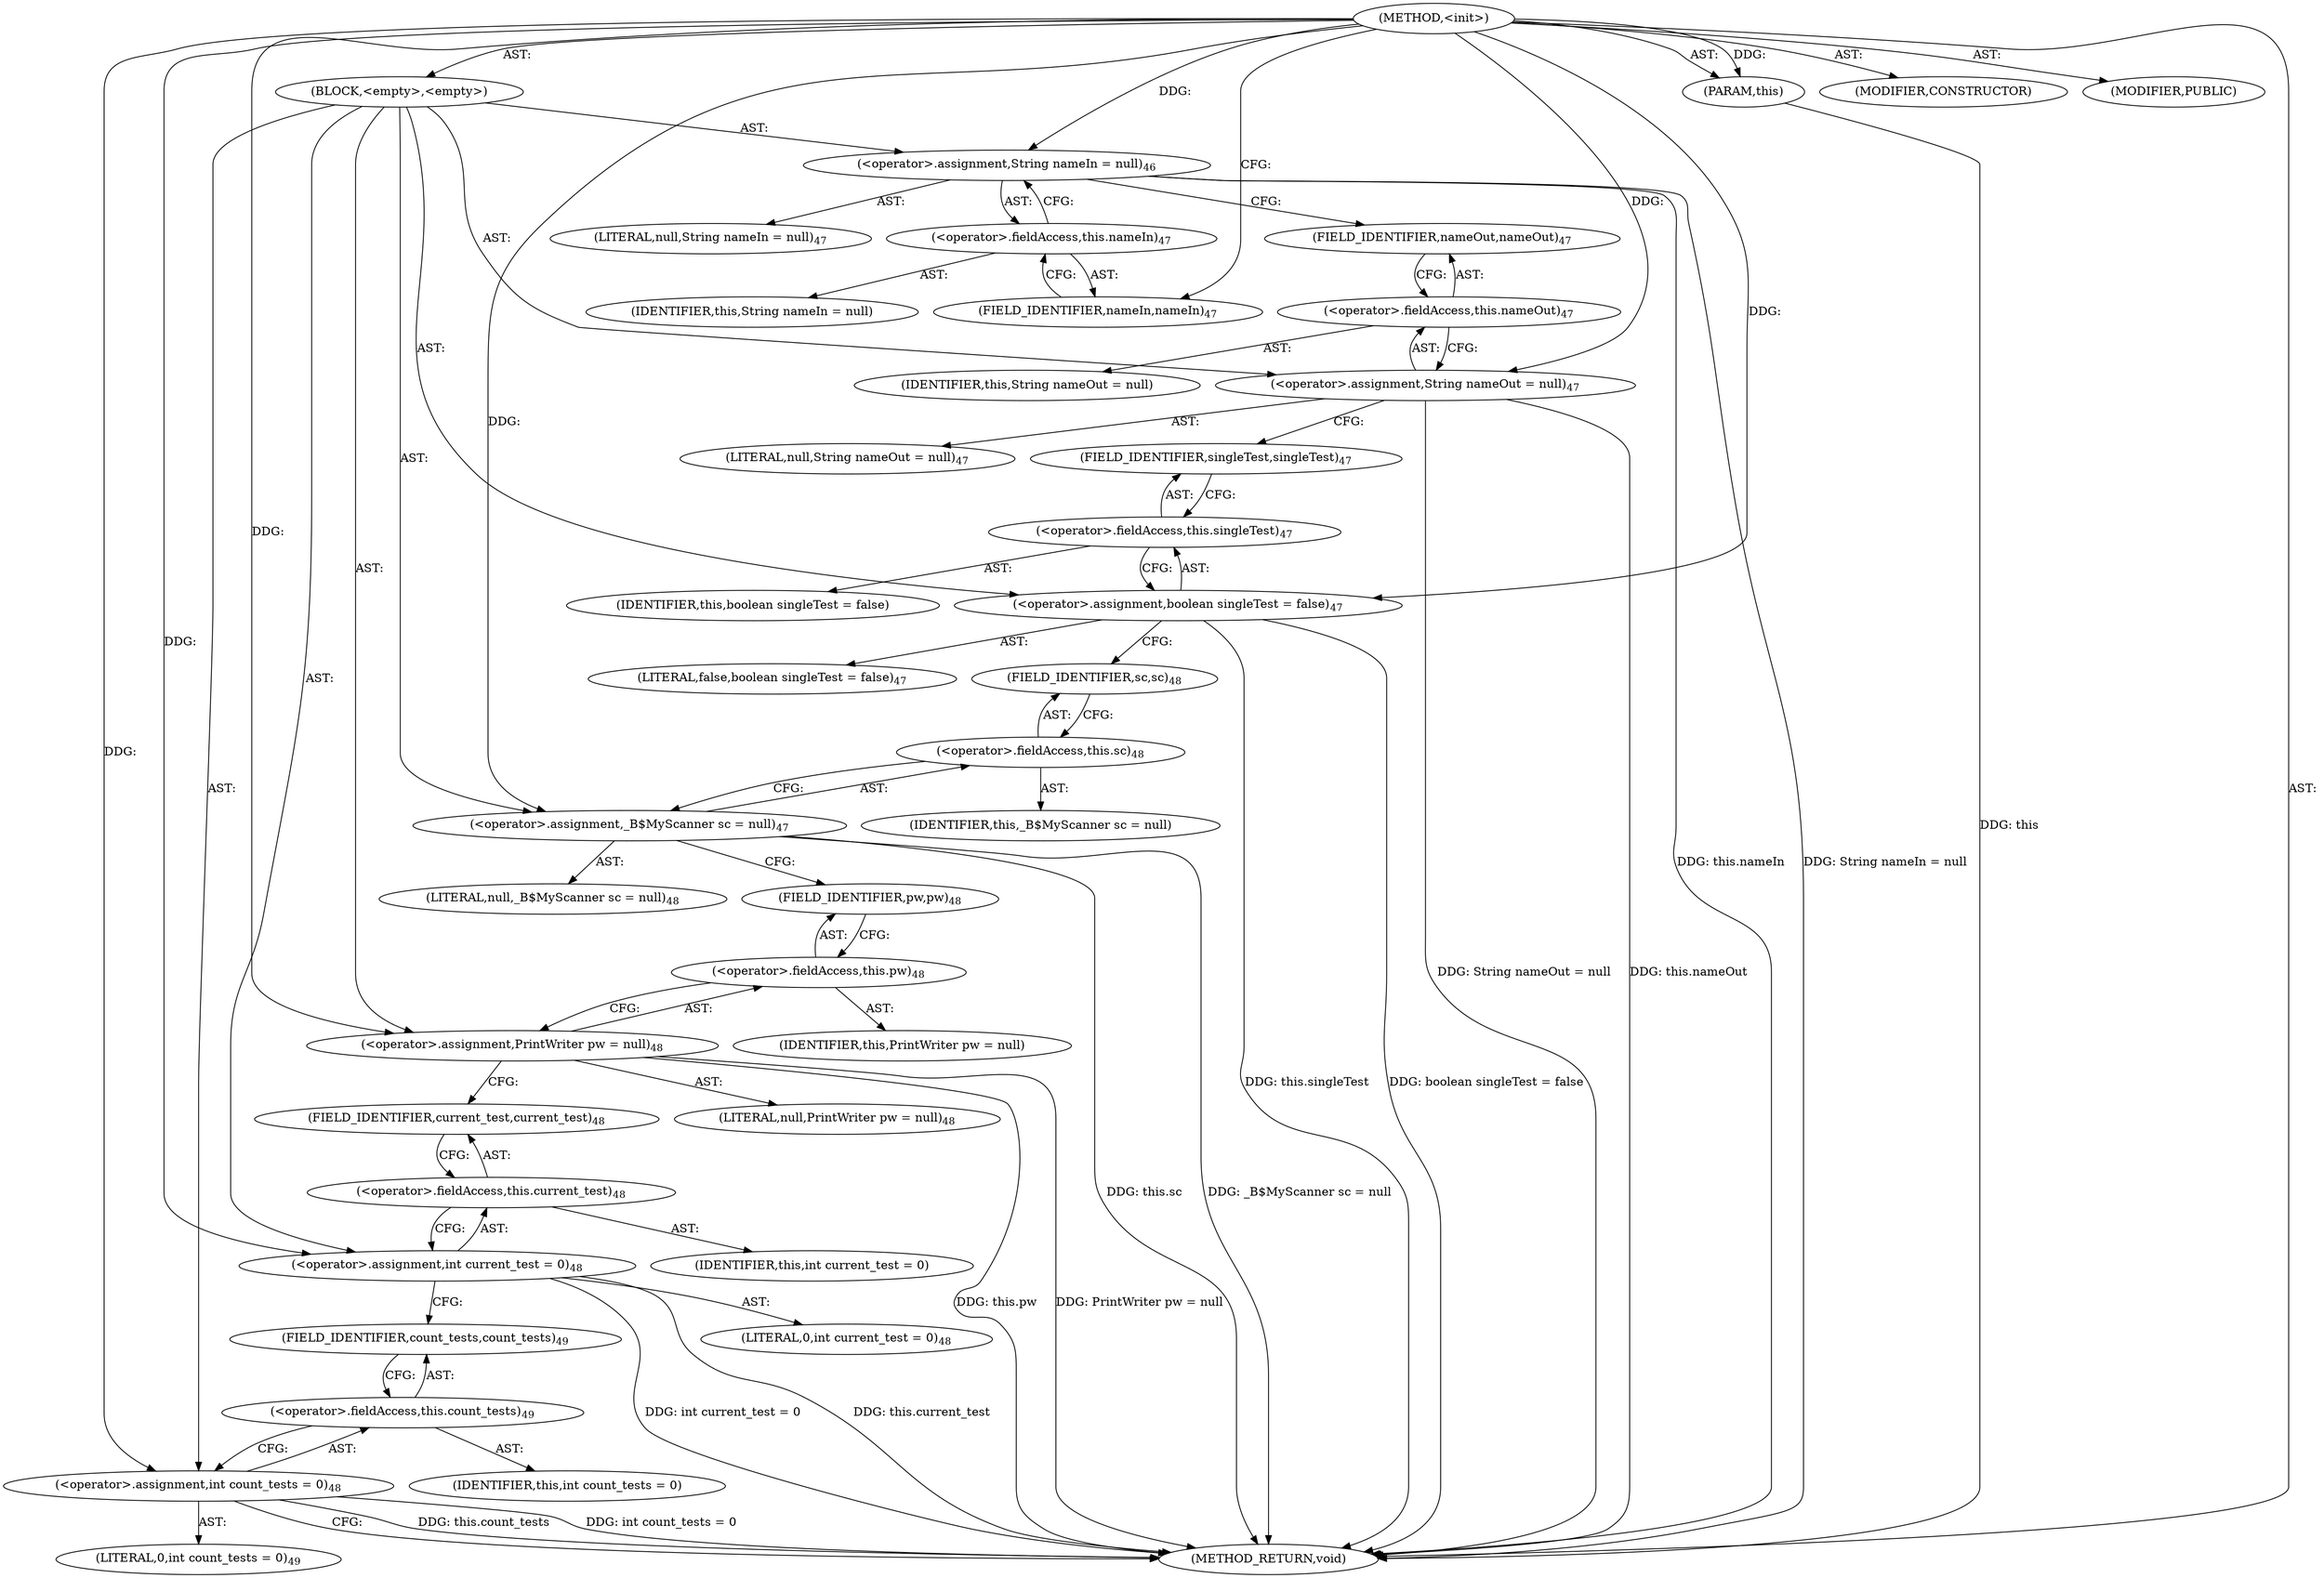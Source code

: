 digraph "&lt;init&gt;" {  
"900" [label = <(METHOD,&lt;init&gt;)> ]
"901" [label = <(PARAM,this)> ]
"902" [label = <(BLOCK,&lt;empty&gt;,&lt;empty&gt;)> ]
"903" [label = <(&lt;operator&gt;.assignment,String nameIn = null)<SUB>46</SUB>> ]
"904" [label = <(&lt;operator&gt;.fieldAccess,this.nameIn)<SUB>47</SUB>> ]
"905" [label = <(IDENTIFIER,this,String nameIn = null)> ]
"906" [label = <(FIELD_IDENTIFIER,nameIn,nameIn)<SUB>47</SUB>> ]
"907" [label = <(LITERAL,null,String nameIn = null)<SUB>47</SUB>> ]
"908" [label = <(&lt;operator&gt;.assignment,String nameOut = null)<SUB>47</SUB>> ]
"909" [label = <(&lt;operator&gt;.fieldAccess,this.nameOut)<SUB>47</SUB>> ]
"910" [label = <(IDENTIFIER,this,String nameOut = null)> ]
"911" [label = <(FIELD_IDENTIFIER,nameOut,nameOut)<SUB>47</SUB>> ]
"912" [label = <(LITERAL,null,String nameOut = null)<SUB>47</SUB>> ]
"913" [label = <(&lt;operator&gt;.assignment,boolean singleTest = false)<SUB>47</SUB>> ]
"914" [label = <(&lt;operator&gt;.fieldAccess,this.singleTest)<SUB>47</SUB>> ]
"915" [label = <(IDENTIFIER,this,boolean singleTest = false)> ]
"916" [label = <(FIELD_IDENTIFIER,singleTest,singleTest)<SUB>47</SUB>> ]
"917" [label = <(LITERAL,false,boolean singleTest = false)<SUB>47</SUB>> ]
"918" [label = <(&lt;operator&gt;.assignment,_B$MyScanner sc = null)<SUB>47</SUB>> ]
"919" [label = <(&lt;operator&gt;.fieldAccess,this.sc)<SUB>48</SUB>> ]
"920" [label = <(IDENTIFIER,this,_B$MyScanner sc = null)> ]
"921" [label = <(FIELD_IDENTIFIER,sc,sc)<SUB>48</SUB>> ]
"922" [label = <(LITERAL,null,_B$MyScanner sc = null)<SUB>48</SUB>> ]
"923" [label = <(&lt;operator&gt;.assignment,PrintWriter pw = null)<SUB>48</SUB>> ]
"924" [label = <(&lt;operator&gt;.fieldAccess,this.pw)<SUB>48</SUB>> ]
"925" [label = <(IDENTIFIER,this,PrintWriter pw = null)> ]
"926" [label = <(FIELD_IDENTIFIER,pw,pw)<SUB>48</SUB>> ]
"927" [label = <(LITERAL,null,PrintWriter pw = null)<SUB>48</SUB>> ]
"928" [label = <(&lt;operator&gt;.assignment,int current_test = 0)<SUB>48</SUB>> ]
"929" [label = <(&lt;operator&gt;.fieldAccess,this.current_test)<SUB>48</SUB>> ]
"930" [label = <(IDENTIFIER,this,int current_test = 0)> ]
"931" [label = <(FIELD_IDENTIFIER,current_test,current_test)<SUB>48</SUB>> ]
"932" [label = <(LITERAL,0,int current_test = 0)<SUB>48</SUB>> ]
"933" [label = <(&lt;operator&gt;.assignment,int count_tests = 0)<SUB>48</SUB>> ]
"934" [label = <(&lt;operator&gt;.fieldAccess,this.count_tests)<SUB>49</SUB>> ]
"935" [label = <(IDENTIFIER,this,int count_tests = 0)> ]
"936" [label = <(FIELD_IDENTIFIER,count_tests,count_tests)<SUB>49</SUB>> ]
"937" [label = <(LITERAL,0,int count_tests = 0)<SUB>49</SUB>> ]
"938" [label = <(MODIFIER,CONSTRUCTOR)> ]
"939" [label = <(MODIFIER,PUBLIC)> ]
"940" [label = <(METHOD_RETURN,void)> ]
  "900" -> "901"  [ label = "AST: "] 
  "900" -> "902"  [ label = "AST: "] 
  "900" -> "938"  [ label = "AST: "] 
  "900" -> "939"  [ label = "AST: "] 
  "900" -> "940"  [ label = "AST: "] 
  "902" -> "903"  [ label = "AST: "] 
  "902" -> "908"  [ label = "AST: "] 
  "902" -> "913"  [ label = "AST: "] 
  "902" -> "918"  [ label = "AST: "] 
  "902" -> "923"  [ label = "AST: "] 
  "902" -> "928"  [ label = "AST: "] 
  "902" -> "933"  [ label = "AST: "] 
  "903" -> "904"  [ label = "AST: "] 
  "903" -> "907"  [ label = "AST: "] 
  "904" -> "905"  [ label = "AST: "] 
  "904" -> "906"  [ label = "AST: "] 
  "908" -> "909"  [ label = "AST: "] 
  "908" -> "912"  [ label = "AST: "] 
  "909" -> "910"  [ label = "AST: "] 
  "909" -> "911"  [ label = "AST: "] 
  "913" -> "914"  [ label = "AST: "] 
  "913" -> "917"  [ label = "AST: "] 
  "914" -> "915"  [ label = "AST: "] 
  "914" -> "916"  [ label = "AST: "] 
  "918" -> "919"  [ label = "AST: "] 
  "918" -> "922"  [ label = "AST: "] 
  "919" -> "920"  [ label = "AST: "] 
  "919" -> "921"  [ label = "AST: "] 
  "923" -> "924"  [ label = "AST: "] 
  "923" -> "927"  [ label = "AST: "] 
  "924" -> "925"  [ label = "AST: "] 
  "924" -> "926"  [ label = "AST: "] 
  "928" -> "929"  [ label = "AST: "] 
  "928" -> "932"  [ label = "AST: "] 
  "929" -> "930"  [ label = "AST: "] 
  "929" -> "931"  [ label = "AST: "] 
  "933" -> "934"  [ label = "AST: "] 
  "933" -> "937"  [ label = "AST: "] 
  "934" -> "935"  [ label = "AST: "] 
  "934" -> "936"  [ label = "AST: "] 
  "903" -> "911"  [ label = "CFG: "] 
  "908" -> "916"  [ label = "CFG: "] 
  "913" -> "921"  [ label = "CFG: "] 
  "918" -> "926"  [ label = "CFG: "] 
  "923" -> "931"  [ label = "CFG: "] 
  "928" -> "936"  [ label = "CFG: "] 
  "933" -> "940"  [ label = "CFG: "] 
  "904" -> "903"  [ label = "CFG: "] 
  "909" -> "908"  [ label = "CFG: "] 
  "914" -> "913"  [ label = "CFG: "] 
  "919" -> "918"  [ label = "CFG: "] 
  "924" -> "923"  [ label = "CFG: "] 
  "929" -> "928"  [ label = "CFG: "] 
  "934" -> "933"  [ label = "CFG: "] 
  "906" -> "904"  [ label = "CFG: "] 
  "911" -> "909"  [ label = "CFG: "] 
  "916" -> "914"  [ label = "CFG: "] 
  "921" -> "919"  [ label = "CFG: "] 
  "926" -> "924"  [ label = "CFG: "] 
  "931" -> "929"  [ label = "CFG: "] 
  "936" -> "934"  [ label = "CFG: "] 
  "900" -> "906"  [ label = "CFG: "] 
  "901" -> "940"  [ label = "DDG: this"] 
  "903" -> "940"  [ label = "DDG: this.nameIn"] 
  "903" -> "940"  [ label = "DDG: String nameIn = null"] 
  "908" -> "940"  [ label = "DDG: this.nameOut"] 
  "908" -> "940"  [ label = "DDG: String nameOut = null"] 
  "913" -> "940"  [ label = "DDG: this.singleTest"] 
  "913" -> "940"  [ label = "DDG: boolean singleTest = false"] 
  "918" -> "940"  [ label = "DDG: this.sc"] 
  "918" -> "940"  [ label = "DDG: _B$MyScanner sc = null"] 
  "923" -> "940"  [ label = "DDG: this.pw"] 
  "923" -> "940"  [ label = "DDG: PrintWriter pw = null"] 
  "928" -> "940"  [ label = "DDG: this.current_test"] 
  "928" -> "940"  [ label = "DDG: int current_test = 0"] 
  "933" -> "940"  [ label = "DDG: this.count_tests"] 
  "933" -> "940"  [ label = "DDG: int count_tests = 0"] 
  "900" -> "901"  [ label = "DDG: "] 
  "900" -> "903"  [ label = "DDG: "] 
  "900" -> "908"  [ label = "DDG: "] 
  "900" -> "913"  [ label = "DDG: "] 
  "900" -> "918"  [ label = "DDG: "] 
  "900" -> "923"  [ label = "DDG: "] 
  "900" -> "928"  [ label = "DDG: "] 
  "900" -> "933"  [ label = "DDG: "] 
}
